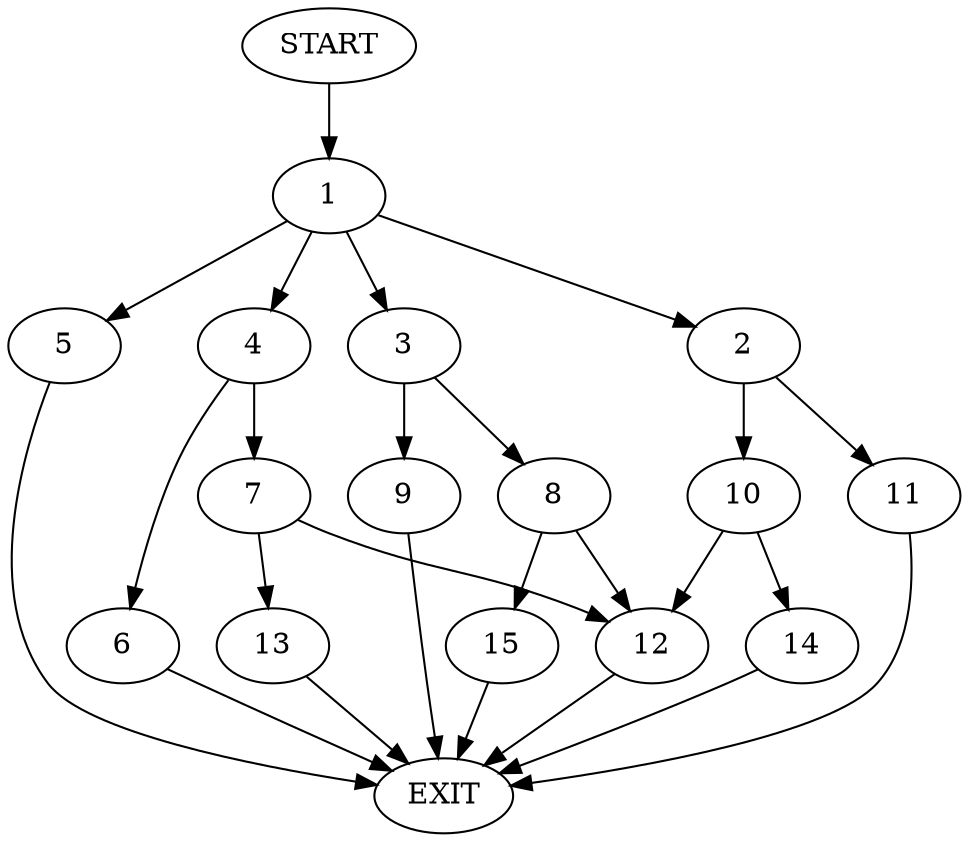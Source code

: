 digraph {
0 [label="START"]
16 [label="EXIT"]
0 -> 1
1 -> 2
1 -> 3
1 -> 4
1 -> 5
5 -> 16
4 -> 6
4 -> 7
3 -> 8
3 -> 9
2 -> 10
2 -> 11
7 -> 12
7 -> 13
6 -> 16
12 -> 16
13 -> 16
11 -> 16
10 -> 14
10 -> 12
14 -> 16
9 -> 16
8 -> 15
8 -> 12
15 -> 16
}
